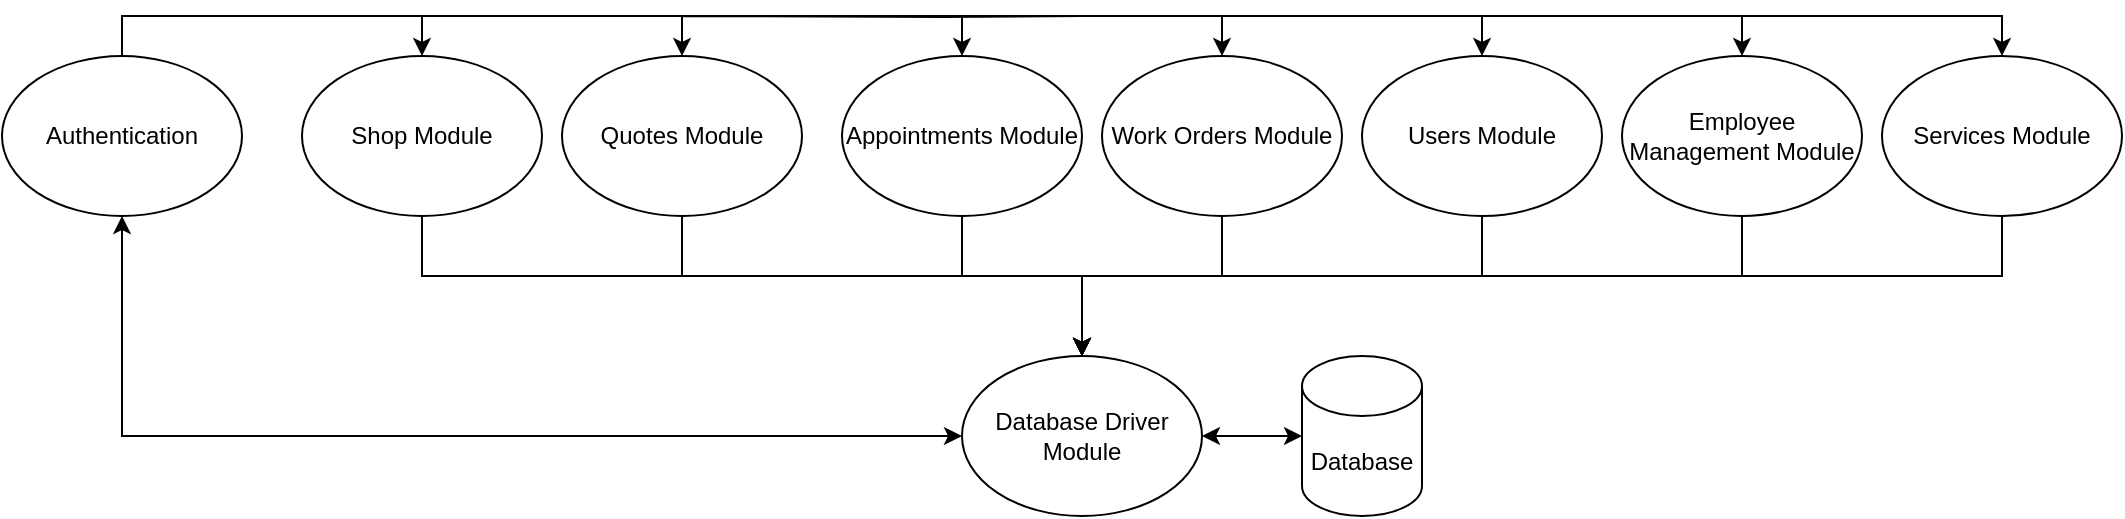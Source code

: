 <mxfile version="20.8.3" type="device"><diagram id="D1mZgRXxL9FBSdsD5aYB" name="Page-1"><mxGraphModel dx="1356" dy="874" grid="1" gridSize="10" guides="1" tooltips="1" connect="1" arrows="1" fold="1" page="1" pageScale="1" pageWidth="850" pageHeight="1100" math="0" shadow="0"><root><mxCell id="0"/><mxCell id="1" parent="0"/><mxCell id="8NLdFaFdtwmOQYfOD1cu-30" style="edgeStyle=orthogonalEdgeStyle;rounded=0;orthogonalLoop=1;jettySize=auto;html=1;" parent="1" source="8NLdFaFdtwmOQYfOD1cu-1" edge="1"><mxGeometry relative="1" as="geometry"><mxPoint x="-60" y="300" as="targetPoint"/><Array as="points"><mxPoint x="140" y="260"/><mxPoint x="-60" y="260"/></Array></mxGeometry></mxCell><mxCell id="8NLdFaFdtwmOQYfOD1cu-1" value="Users Module" style="ellipse;whiteSpace=wrap;html=1;" parent="1" vertex="1"><mxGeometry x="80" y="150" width="120" height="80" as="geometry"/></mxCell><mxCell id="8NLdFaFdtwmOQYfOD1cu-31" style="edgeStyle=orthogonalEdgeStyle;rounded=0;orthogonalLoop=1;jettySize=auto;html=1;entryX=0.5;entryY=0;entryDx=0;entryDy=0;entryPerimeter=0;" parent="1" source="8NLdFaFdtwmOQYfOD1cu-3" edge="1"><mxGeometry relative="1" as="geometry"><Array as="points"><mxPoint x="270" y="260"/><mxPoint x="-60" y="260"/></Array><mxPoint x="-60" y="300" as="targetPoint"/></mxGeometry></mxCell><mxCell id="8NLdFaFdtwmOQYfOD1cu-3" value="Employee Management Module" style="ellipse;whiteSpace=wrap;html=1;" parent="1" vertex="1"><mxGeometry x="210" y="150" width="120" height="80" as="geometry"/></mxCell><mxCell id="8NLdFaFdtwmOQYfOD1cu-28" style="edgeStyle=orthogonalEdgeStyle;rounded=0;orthogonalLoop=1;jettySize=auto;html=1;" parent="1" source="8NLdFaFdtwmOQYfOD1cu-4" edge="1"><mxGeometry relative="1" as="geometry"><mxPoint x="-60" y="300" as="targetPoint"/><Array as="points"><mxPoint x="-120" y="260"/><mxPoint x="-60" y="260"/></Array></mxGeometry></mxCell><mxCell id="8NLdFaFdtwmOQYfOD1cu-4" value="Appointments Module" style="ellipse;whiteSpace=wrap;html=1;" parent="1" vertex="1"><mxGeometry x="-180" y="150" width="120" height="80" as="geometry"/></mxCell><mxCell id="8NLdFaFdtwmOQYfOD1cu-27" style="edgeStyle=orthogonalEdgeStyle;rounded=0;orthogonalLoop=1;jettySize=auto;html=1;entryX=0.5;entryY=0;entryDx=0;entryDy=0;entryPerimeter=0;" parent="1" source="8NLdFaFdtwmOQYfOD1cu-5" edge="1"><mxGeometry relative="1" as="geometry"><Array as="points"><mxPoint x="-260" y="260"/><mxPoint x="-60" y="260"/></Array><mxPoint x="-60" y="300" as="targetPoint"/></mxGeometry></mxCell><mxCell id="8NLdFaFdtwmOQYfOD1cu-5" value="Quotes Module" style="ellipse;whiteSpace=wrap;html=1;" parent="1" vertex="1"><mxGeometry x="-320" y="150" width="120" height="80" as="geometry"/></mxCell><mxCell id="8NLdFaFdtwmOQYfOD1cu-32" style="edgeStyle=orthogonalEdgeStyle;rounded=0;orthogonalLoop=1;jettySize=auto;html=1;entryX=0.5;entryY=0;entryDx=0;entryDy=0;entryPerimeter=0;" parent="1" source="8NLdFaFdtwmOQYfOD1cu-6" edge="1"><mxGeometry relative="1" as="geometry"><Array as="points"><mxPoint x="400" y="260"/><mxPoint x="-60" y="260"/></Array><mxPoint x="-60" y="300" as="targetPoint"/></mxGeometry></mxCell><mxCell id="8NLdFaFdtwmOQYfOD1cu-6" value="Services Module" style="ellipse;whiteSpace=wrap;html=1;" parent="1" vertex="1"><mxGeometry x="340" y="150" width="120" height="80" as="geometry"/></mxCell><mxCell id="8NLdFaFdtwmOQYfOD1cu-26" style="edgeStyle=orthogonalEdgeStyle;rounded=0;orthogonalLoop=1;jettySize=auto;html=1;entryX=0.5;entryY=0;entryDx=0;entryDy=0;entryPerimeter=0;" parent="1" edge="1"><mxGeometry relative="1" as="geometry"><Array as="points"><mxPoint x="-390" y="260"/><mxPoint x="-60" y="260"/></Array><mxPoint x="-390" y="230" as="sourcePoint"/><mxPoint x="-60" y="300" as="targetPoint"/></mxGeometry></mxCell><mxCell id="8NLdFaFdtwmOQYfOD1cu-9" value="Shop Module" style="ellipse;whiteSpace=wrap;html=1;" parent="1" vertex="1"><mxGeometry x="-450" y="150" width="120" height="80" as="geometry"/></mxCell><mxCell id="8NLdFaFdtwmOQYfOD1cu-14" style="edgeStyle=orthogonalEdgeStyle;rounded=0;orthogonalLoop=1;jettySize=auto;html=1;entryX=0.5;entryY=0;entryDx=0;entryDy=0;" parent="1" source="8NLdFaFdtwmOQYfOD1cu-10" edge="1"><mxGeometry relative="1" as="geometry"><Array as="points"><mxPoint x="-540" y="130"/><mxPoint x="-390" y="130"/></Array><mxPoint x="-390" y="150" as="targetPoint"/></mxGeometry></mxCell><mxCell id="8NLdFaFdtwmOQYfOD1cu-15" style="edgeStyle=orthogonalEdgeStyle;rounded=0;orthogonalLoop=1;jettySize=auto;html=1;entryX=0.5;entryY=0;entryDx=0;entryDy=0;" parent="1" target="8NLdFaFdtwmOQYfOD1cu-5" edge="1"><mxGeometry relative="1" as="geometry"><mxPoint x="-60" y="130" as="sourcePoint"/></mxGeometry></mxCell><mxCell id="8NLdFaFdtwmOQYfOD1cu-16" style="edgeStyle=orthogonalEdgeStyle;rounded=0;orthogonalLoop=1;jettySize=auto;html=1;entryX=0.5;entryY=0;entryDx=0;entryDy=0;" parent="1" source="8NLdFaFdtwmOQYfOD1cu-10" target="8NLdFaFdtwmOQYfOD1cu-4" edge="1"><mxGeometry relative="1" as="geometry"><Array as="points"><mxPoint x="-540" y="130"/><mxPoint x="-120" y="130"/></Array></mxGeometry></mxCell><mxCell id="8NLdFaFdtwmOQYfOD1cu-17" style="edgeStyle=orthogonalEdgeStyle;rounded=0;orthogonalLoop=1;jettySize=auto;html=1;entryX=0.5;entryY=0;entryDx=0;entryDy=0;" parent="1" source="8NLdFaFdtwmOQYfOD1cu-10" target="8NLdFaFdtwmOQYfOD1cu-2" edge="1"><mxGeometry relative="1" as="geometry"><Array as="points"><mxPoint x="-540" y="130"/><mxPoint x="10" y="130"/></Array></mxGeometry></mxCell><mxCell id="8NLdFaFdtwmOQYfOD1cu-18" style="edgeStyle=orthogonalEdgeStyle;rounded=0;orthogonalLoop=1;jettySize=auto;html=1;entryX=0.5;entryY=0;entryDx=0;entryDy=0;" parent="1" source="8NLdFaFdtwmOQYfOD1cu-10" target="8NLdFaFdtwmOQYfOD1cu-1" edge="1"><mxGeometry relative="1" as="geometry"><Array as="points"><mxPoint x="-540" y="130"/><mxPoint x="140" y="130"/></Array></mxGeometry></mxCell><mxCell id="8NLdFaFdtwmOQYfOD1cu-19" style="edgeStyle=orthogonalEdgeStyle;rounded=0;orthogonalLoop=1;jettySize=auto;html=1;entryX=0.5;entryY=0;entryDx=0;entryDy=0;" parent="1" source="8NLdFaFdtwmOQYfOD1cu-10" target="8NLdFaFdtwmOQYfOD1cu-3" edge="1"><mxGeometry relative="1" as="geometry"><Array as="points"><mxPoint x="-540" y="130"/><mxPoint x="270" y="130"/></Array></mxGeometry></mxCell><mxCell id="8NLdFaFdtwmOQYfOD1cu-20" style="edgeStyle=orthogonalEdgeStyle;rounded=0;orthogonalLoop=1;jettySize=auto;html=1;entryX=0.5;entryY=0;entryDx=0;entryDy=0;" parent="1" target="8NLdFaFdtwmOQYfOD1cu-6" edge="1"><mxGeometry relative="1" as="geometry"><mxPoint x="-60" y="130" as="sourcePoint"/><Array as="points"><mxPoint x="-60" y="130"/><mxPoint x="400" y="130"/></Array></mxGeometry></mxCell><mxCell id="5pkqGZQGyEfHkpuUGPmj-1" style="edgeStyle=orthogonalEdgeStyle;rounded=0;orthogonalLoop=1;jettySize=auto;html=1;entryX=0;entryY=0.5;entryDx=0;entryDy=0;startArrow=classic;startFill=1;exitX=0.5;exitY=1;exitDx=0;exitDy=0;" parent="1" source="8NLdFaFdtwmOQYfOD1cu-10" target="so6ynsN5YBAiVqg6iuKM-1" edge="1"><mxGeometry relative="1" as="geometry"><Array as="points"><mxPoint x="-540" y="340"/></Array><mxPoint x="-90" y="340" as="targetPoint"/></mxGeometry></mxCell><mxCell id="8NLdFaFdtwmOQYfOD1cu-10" value="Authentication" style="ellipse;whiteSpace=wrap;html=1;" parent="1" vertex="1"><mxGeometry x="-600" y="150" width="120" height="80" as="geometry"/></mxCell><mxCell id="8NLdFaFdtwmOQYfOD1cu-29" style="edgeStyle=orthogonalEdgeStyle;rounded=0;orthogonalLoop=1;jettySize=auto;html=1;entryX=0.5;entryY=0;entryDx=0;entryDy=0;entryPerimeter=0;" parent="1" source="8NLdFaFdtwmOQYfOD1cu-2" edge="1"><mxGeometry relative="1" as="geometry"><Array as="points"><mxPoint x="10" y="260"/><mxPoint x="-60" y="260"/></Array><mxPoint x="-60" y="300" as="targetPoint"/></mxGeometry></mxCell><mxCell id="8NLdFaFdtwmOQYfOD1cu-2" value="Work Orders Module" style="ellipse;whiteSpace=wrap;html=1;" parent="1" vertex="1"><mxGeometry x="-50" y="150" width="120" height="80" as="geometry"/></mxCell><mxCell id="so6ynsN5YBAiVqg6iuKM-3" style="edgeStyle=orthogonalEdgeStyle;rounded=0;orthogonalLoop=1;jettySize=auto;html=1;entryX=0;entryY=0.5;entryDx=0;entryDy=0;entryPerimeter=0;startArrow=classic;startFill=1;" edge="1" parent="1" source="so6ynsN5YBAiVqg6iuKM-1" target="so6ynsN5YBAiVqg6iuKM-2"><mxGeometry relative="1" as="geometry"/></mxCell><mxCell id="so6ynsN5YBAiVqg6iuKM-1" value="Database Driver Module" style="ellipse;whiteSpace=wrap;html=1;" vertex="1" parent="1"><mxGeometry x="-120" y="300" width="120" height="80" as="geometry"/></mxCell><mxCell id="so6ynsN5YBAiVqg6iuKM-2" value="Database" style="shape=cylinder3;whiteSpace=wrap;html=1;boundedLbl=1;backgroundOutline=1;size=15;" vertex="1" parent="1"><mxGeometry x="50" y="300" width="60" height="80" as="geometry"/></mxCell></root></mxGraphModel></diagram></mxfile>